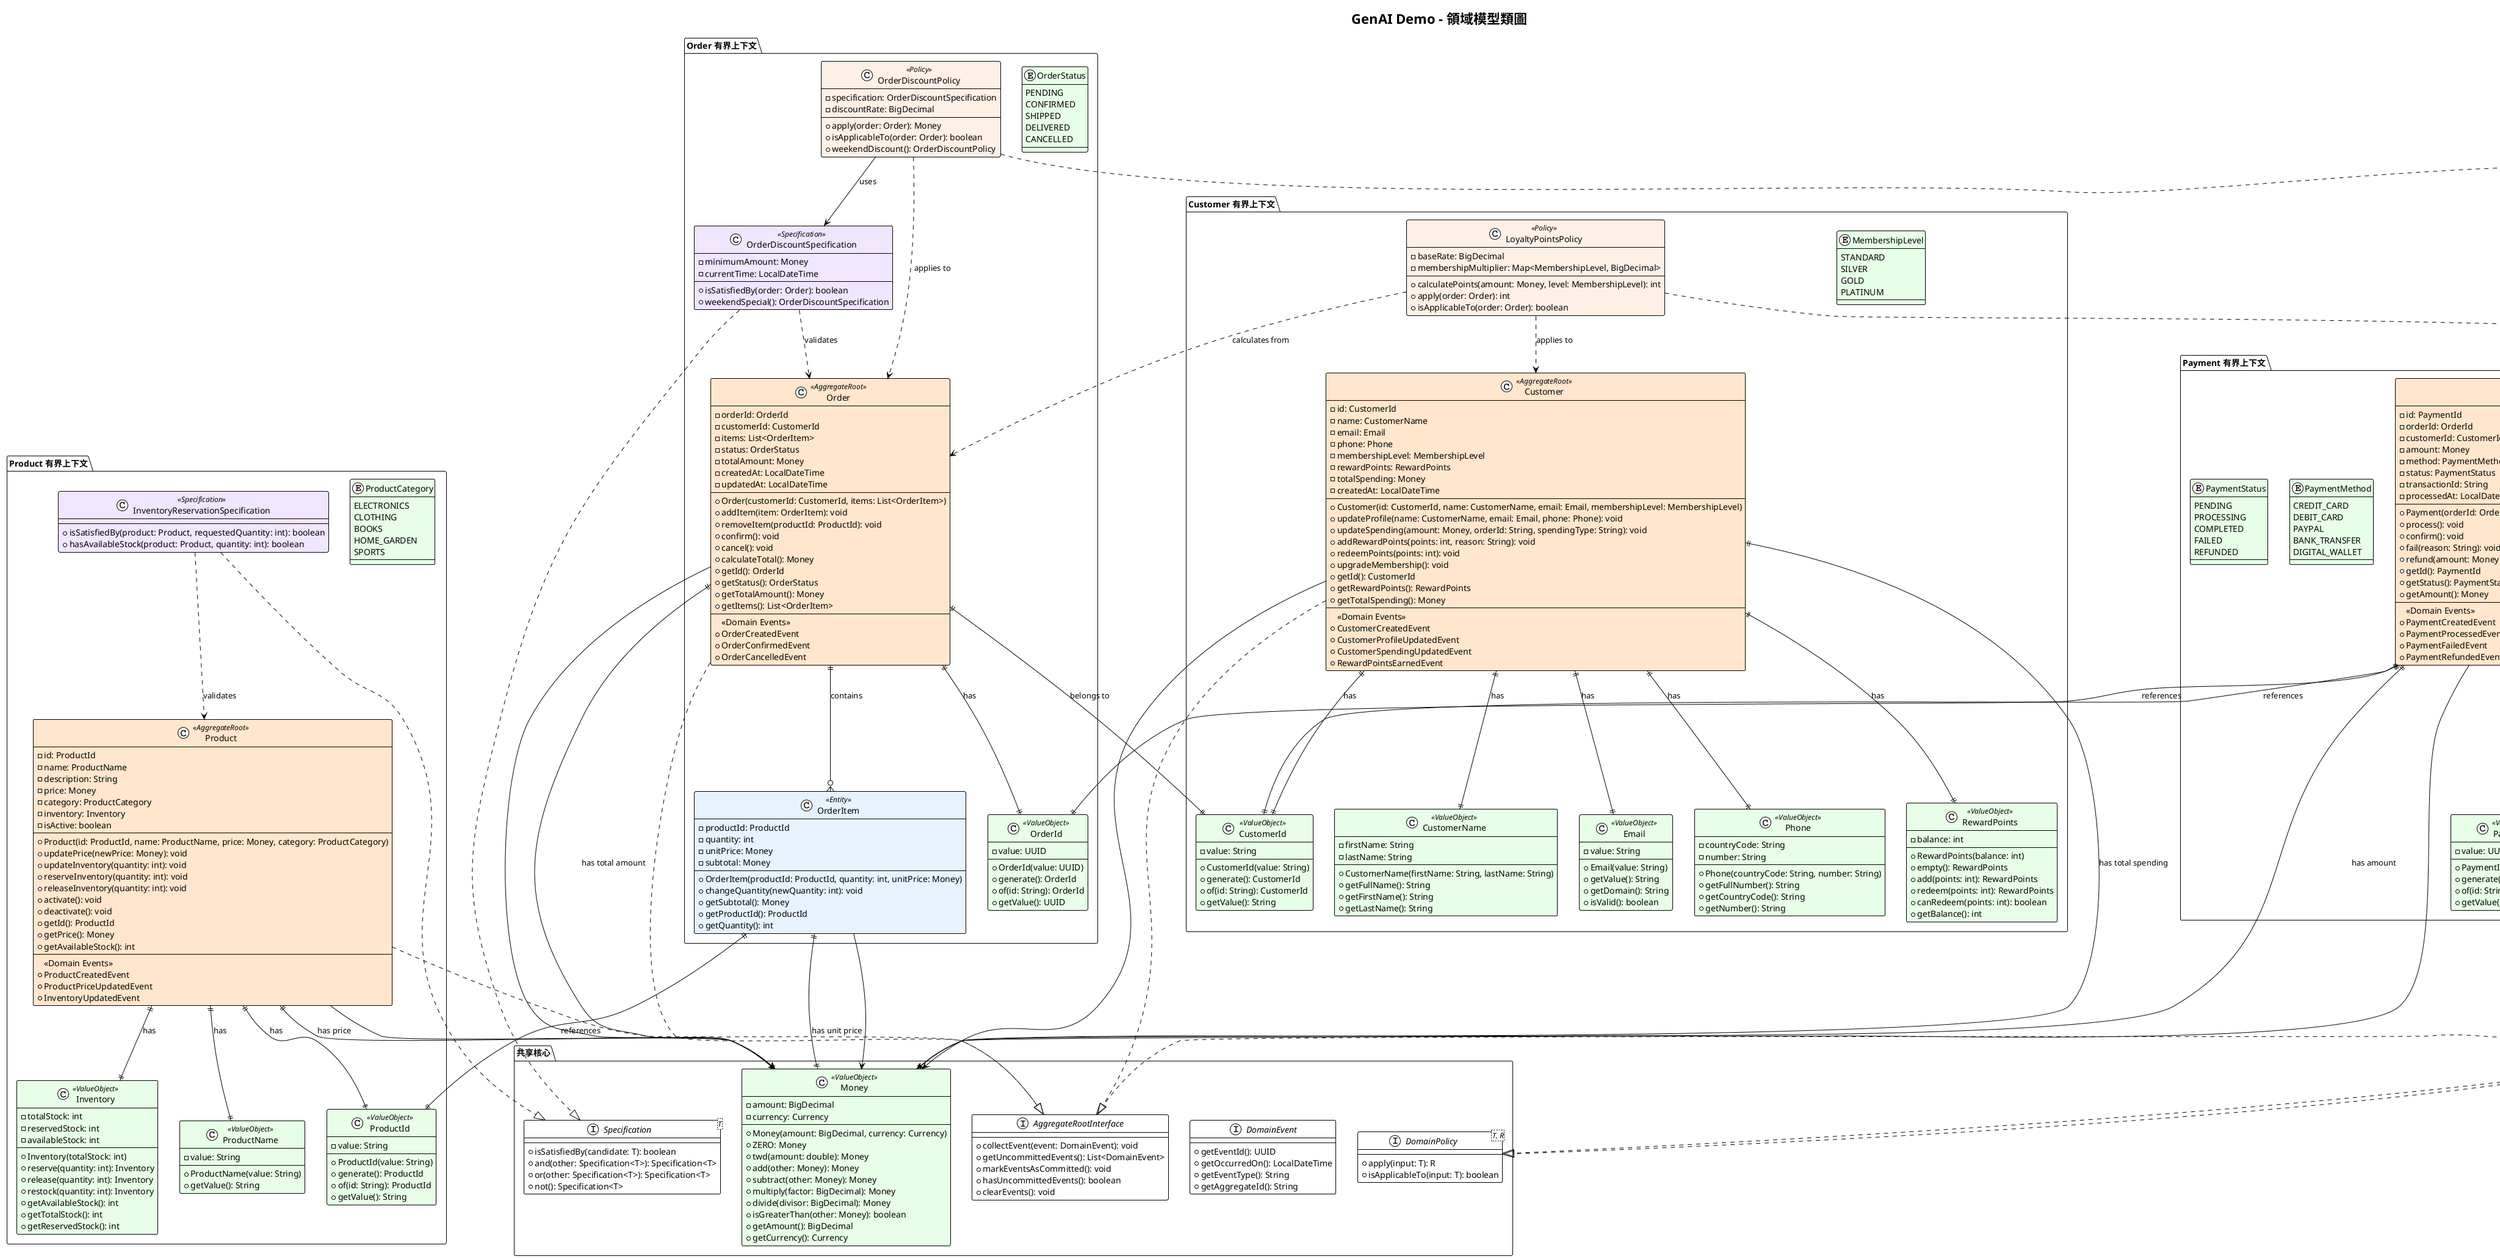 @startuml Domain Model Class Diagram
!theme plain
title GenAI Demo - 領域模型類圖

' 顏色定義
!define AGGREGATE_COLOR #FFE6CC
!define ENTITY_COLOR #E6F3FF
!define VALUE_OBJECT_COLOR #E6FFE6
!define DOMAIN_SERVICE_COLOR #FFE6F3
!define SPECIFICATION_COLOR #F0E6FF
!define POLICY_COLOR #FFF0E6

package "Order 有界上下文" as OrderContext {
    
    class Order <<AggregateRoot>> AGGREGATE_COLOR {
        -orderId: OrderId
        -customerId: CustomerId
        -items: List<OrderItem>
        -status: OrderStatus
        -totalAmount: Money
        -createdAt: LocalDateTime
        -updatedAt: LocalDateTime
        --
        +Order(customerId: CustomerId, items: List<OrderItem>)
        +addItem(item: OrderItem): void
        +removeItem(productId: ProductId): void
        +confirm(): void
        +cancel(): void
        +calculateTotal(): Money
        +getId(): OrderId
        +getStatus(): OrderStatus
        +getTotalAmount(): Money
        +getItems(): List<OrderItem>
        --
        <<Domain Events>>
        +OrderCreatedEvent
        +OrderConfirmedEvent
        +OrderCancelledEvent
    }
    
    class OrderItem <<Entity>> ENTITY_COLOR {
        -productId: ProductId
        -quantity: int
        -unitPrice: Money
        -subtotal: Money
        --
        +OrderItem(productId: ProductId, quantity: int, unitPrice: Money)
        +changeQuantity(newQuantity: int): void
        +getSubtotal(): Money
        +getProductId(): ProductId
        +getQuantity(): int
    }
    
    class OrderId <<ValueObject>> VALUE_OBJECT_COLOR {
        -value: UUID
        --
        +OrderId(value: UUID)
        +generate(): OrderId
        +of(id: String): OrderId
        +getValue(): UUID
    }
    
    enum OrderStatus VALUE_OBJECT_COLOR {
        PENDING
        CONFIRMED
        SHIPPED
        DELIVERED
        CANCELLED
    }
    
    class OrderDiscountSpecification <<Specification>> SPECIFICATION_COLOR {
        -minimumAmount: Money
        -currentTime: LocalDateTime
        --
        +isSatisfiedBy(order: Order): boolean
        +weekendSpecial(): OrderDiscountSpecification
    }
    
    class OrderDiscountPolicy <<Policy>> POLICY_COLOR {
        -specification: OrderDiscountSpecification
        -discountRate: BigDecimal
        --
        +apply(order: Order): Money
        +isApplicableTo(order: Order): boolean
        +weekendDiscount(): OrderDiscountPolicy
    }
}

package "Customer 有界上下文" as CustomerContext {
    
    class Customer <<AggregateRoot>> AGGREGATE_COLOR {
        -id: CustomerId
        -name: CustomerName
        -email: Email
        -phone: Phone
        -membershipLevel: MembershipLevel
        -rewardPoints: RewardPoints
        -totalSpending: Money
        -createdAt: LocalDateTime
        --
        +Customer(id: CustomerId, name: CustomerName, email: Email, membershipLevel: MembershipLevel)
        +updateProfile(name: CustomerName, email: Email, phone: Phone): void
        +updateSpending(amount: Money, orderId: String, spendingType: String): void
        +addRewardPoints(points: int, reason: String): void
        +redeemPoints(points: int): void
        +upgradeMembership(): void
        +getId(): CustomerId
        +getRewardPoints(): RewardPoints
        +getTotalSpending(): Money
        --
        <<Domain Events>>
        +CustomerCreatedEvent
        +CustomerProfileUpdatedEvent
        +CustomerSpendingUpdatedEvent
        +RewardPointsEarnedEvent
    }
    
    class CustomerId <<ValueObject>> VALUE_OBJECT_COLOR {
        -value: String
        --
        +CustomerId(value: String)
        +generate(): CustomerId
        +of(id: String): CustomerId
        +getValue(): String
    }
    
    class CustomerName <<ValueObject>> VALUE_OBJECT_COLOR {
        -firstName: String
        -lastName: String
        --
        +CustomerName(firstName: String, lastName: String)
        +getFullName(): String
        +getFirstName(): String
        +getLastName(): String
    }
    
    class Email <<ValueObject>> VALUE_OBJECT_COLOR {
        -value: String
        --
        +Email(value: String)
        +getValue(): String
        +getDomain(): String
        +isValid(): boolean
    }
    
    class Phone <<ValueObject>> VALUE_OBJECT_COLOR {
        -countryCode: String
        -number: String
        --
        +Phone(countryCode: String, number: String)
        +getFullNumber(): String
        +getCountryCode(): String
        +getNumber(): String
    }
    
    class RewardPoints <<ValueObject>> VALUE_OBJECT_COLOR {
        -balance: int
        --
        +RewardPoints(balance: int)
        +empty(): RewardPoints
        +add(points: int): RewardPoints
        +redeem(points: int): RewardPoints
        +canRedeem(points: int): boolean
        +getBalance(): int
    }
    
    enum MembershipLevel VALUE_OBJECT_COLOR {
        STANDARD
        SILVER
        GOLD
        PLATINUM
    }
    
    class LoyaltyPointsPolicy <<Policy>> POLICY_COLOR {
        -baseRate: BigDecimal
        -membershipMultiplier: Map<MembershipLevel, BigDecimal>
        --
        +calculatePoints(amount: Money, level: MembershipLevel): int
        +apply(order: Order): int
        +isApplicableTo(order: Order): boolean
    }
}

package "Product 有界上下文" as ProductContext {
    
    class Product <<AggregateRoot>> AGGREGATE_COLOR {
        -id: ProductId
        -name: ProductName
        -description: String
        -price: Money
        -category: ProductCategory
        -inventory: Inventory
        -isActive: boolean
        --
        +Product(id: ProductId, name: ProductName, price: Money, category: ProductCategory)
        +updatePrice(newPrice: Money): void
        +updateInventory(quantity: int): void
        +reserveInventory(quantity: int): void
        +releaseInventory(quantity: int): void
        +activate(): void
        +deactivate(): void
        +getId(): ProductId
        +getPrice(): Money
        +getAvailableStock(): int
        --
        <<Domain Events>>
        +ProductCreatedEvent
        +ProductPriceUpdatedEvent
        +InventoryUpdatedEvent
    }
    
    class ProductId <<ValueObject>> VALUE_OBJECT_COLOR {
        -value: String
        --
        +ProductId(value: String)
        +generate(): ProductId
        +of(id: String): ProductId
        +getValue(): String
    }
    
    class ProductName <<ValueObject>> VALUE_OBJECT_COLOR {
        -value: String
        --
        +ProductName(value: String)
        +getValue(): String
    }
    
    class Inventory <<ValueObject>> VALUE_OBJECT_COLOR {
        -totalStock: int
        -reservedStock: int
        -availableStock: int
        --
        +Inventory(totalStock: int)
        +reserve(quantity: int): Inventory
        +release(quantity: int): Inventory
        +restock(quantity: int): Inventory
        +getAvailableStock(): int
        +getTotalStock(): int
        +getReservedStock(): int
    }
    
    enum ProductCategory VALUE_OBJECT_COLOR {
        ELECTRONICS
        CLOTHING
        BOOKS
        HOME_GARDEN
        SPORTS
    }
    
    class InventoryReservationSpecification <<Specification>> SPECIFICATION_COLOR {
        --
        +isSatisfiedBy(product: Product, requestedQuantity: int): boolean
        +hasAvailableStock(product: Product, quantity: int): boolean
    }
}

package "Payment 有界上下文" as PaymentContext {
    
    class Payment <<AggregateRoot>> AGGREGATE_COLOR {
        -id: PaymentId
        -orderId: OrderId
        -customerId: CustomerId
        -amount: Money
        -method: PaymentMethod
        -status: PaymentStatus
        -transactionId: String
        -processedAt: LocalDateTime
        --
        +Payment(orderId: OrderId, customerId: CustomerId, amount: Money, method: PaymentMethod)
        +process(): void
        +confirm(): void
        +fail(reason: String): void
        +refund(amount: Money): void
        +getId(): PaymentId
        +getStatus(): PaymentStatus
        +getAmount(): Money
        --
        <<Domain Events>>
        +PaymentCreatedEvent
        +PaymentProcessedEvent
        +PaymentFailedEvent
        +PaymentRefundedEvent
    }
    
    class PaymentId <<ValueObject>> VALUE_OBJECT_COLOR {
        -value: UUID
        --
        +PaymentId(value: UUID)
        +generate(): PaymentId
        +of(id: String): PaymentId
        +getValue(): UUID
    }
    
    enum PaymentMethod VALUE_OBJECT_COLOR {
        CREDIT_CARD
        DEBIT_CARD
        PAYPAL
        BANK_TRANSFER
        DIGITAL_WALLET
    }
    
    enum PaymentStatus VALUE_OBJECT_COLOR {
        PENDING
        PROCESSING
        COMPLETED
        FAILED
        REFUNDED
    }
}

package "共享核心" as SharedKernel {
    
    class Money <<ValueObject>> VALUE_OBJECT_COLOR {
        -amount: BigDecimal
        -currency: Currency
        --
        +Money(amount: BigDecimal, currency: Currency)
        +ZERO: Money
        +twd(amount: double): Money
        +add(other: Money): Money
        +subtract(other: Money): Money
        +multiply(factor: BigDecimal): Money
        +divide(divisor: BigDecimal): Money
        +isGreaterThan(other: Money): boolean
        +getAmount(): BigDecimal
        +getCurrency(): Currency
    }
    
    interface DomainEvent {
        +getEventId(): UUID
        +getOccurredOn(): LocalDateTime
        +getEventType(): String
        +getAggregateId(): String
    }
    
    interface Specification<T> {
        +isSatisfiedBy(candidate: T): boolean
        +and(other: Specification<T>): Specification<T>
        +or(other: Specification<T>): Specification<T>
        +not(): Specification<T>
    }
    
    interface DomainPolicy<T, R> {
        +apply(input: T): R
        +isApplicableTo(input: T): boolean
    }
    
    interface AggregateRootInterface {
        +collectEvent(event: DomainEvent): void
        +getUncommittedEvents(): List<DomainEvent>
        +markEventsAsCommitted(): void
        +hasUncommittedEvents(): boolean
        +clearEvents(): void
    }
}

' 關係定義
Order ||--o{ OrderItem : contains
Order ||--|| OrderId : has
Order ||--|| CustomerId : belongs to
Order ||--|| Money : has total amount
OrderItem ||--|| ProductId : references
OrderItem ||--|| Money : has unit price

Customer ||--|| CustomerId : has
Customer ||--|| CustomerName : has
Customer ||--|| Email : has
Customer ||--|| Phone : has
Customer ||--|| RewardPoints : has
Customer ||--|| Money : has total spending

Product ||--|| ProductId : has
Product ||--|| ProductName : has
Product ||--|| Money : has price
Product ||--|| Inventory : has

Payment ||--|| PaymentId : has
Payment ||--|| OrderId : references
Payment ||--|| CustomerId : references
Payment ||--|| Money : has amount

' 規格和政策關係
OrderDiscountSpecification ..> Order : validates
OrderDiscountPolicy ..> Order : applies to
OrderDiscountPolicy --> OrderDiscountSpecification : uses

LoyaltyPointsPolicy ..> Customer : applies to
LoyaltyPointsPolicy ..> Order : calculates from

InventoryReservationSpecification ..> Product : validates

' 實現關係
Order ..|> AggregateRootInterface
Customer ..|> AggregateRootInterface
Product ..|> AggregateRootInterface
Payment ..|> AggregateRootInterface

OrderDiscountSpecification ..|> Specification
InventoryReservationSpecification ..|> Specification

OrderDiscountPolicy ..|> DomainPolicy
LoyaltyPointsPolicy ..|> DomainPolicy

' 共享值對象使用
Order --> Money
Customer --> Money
Product --> Money
Payment --> Money
OrderItem --> Money

@enduml
